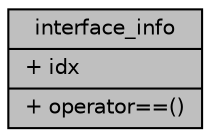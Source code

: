 digraph "interface_info"
{
  bgcolor="transparent";
  edge [fontname="Helvetica",fontsize="10",labelfontname="Helvetica",labelfontsize="10"];
  node [fontname="Helvetica",fontsize="10",shape=record];
  Node1 [label="{interface_info\n|+ idx\l|+ operator==()\l}",height=0.2,width=0.4,color="black", fillcolor="grey75", style="filled", fontcolor="black"];
}
